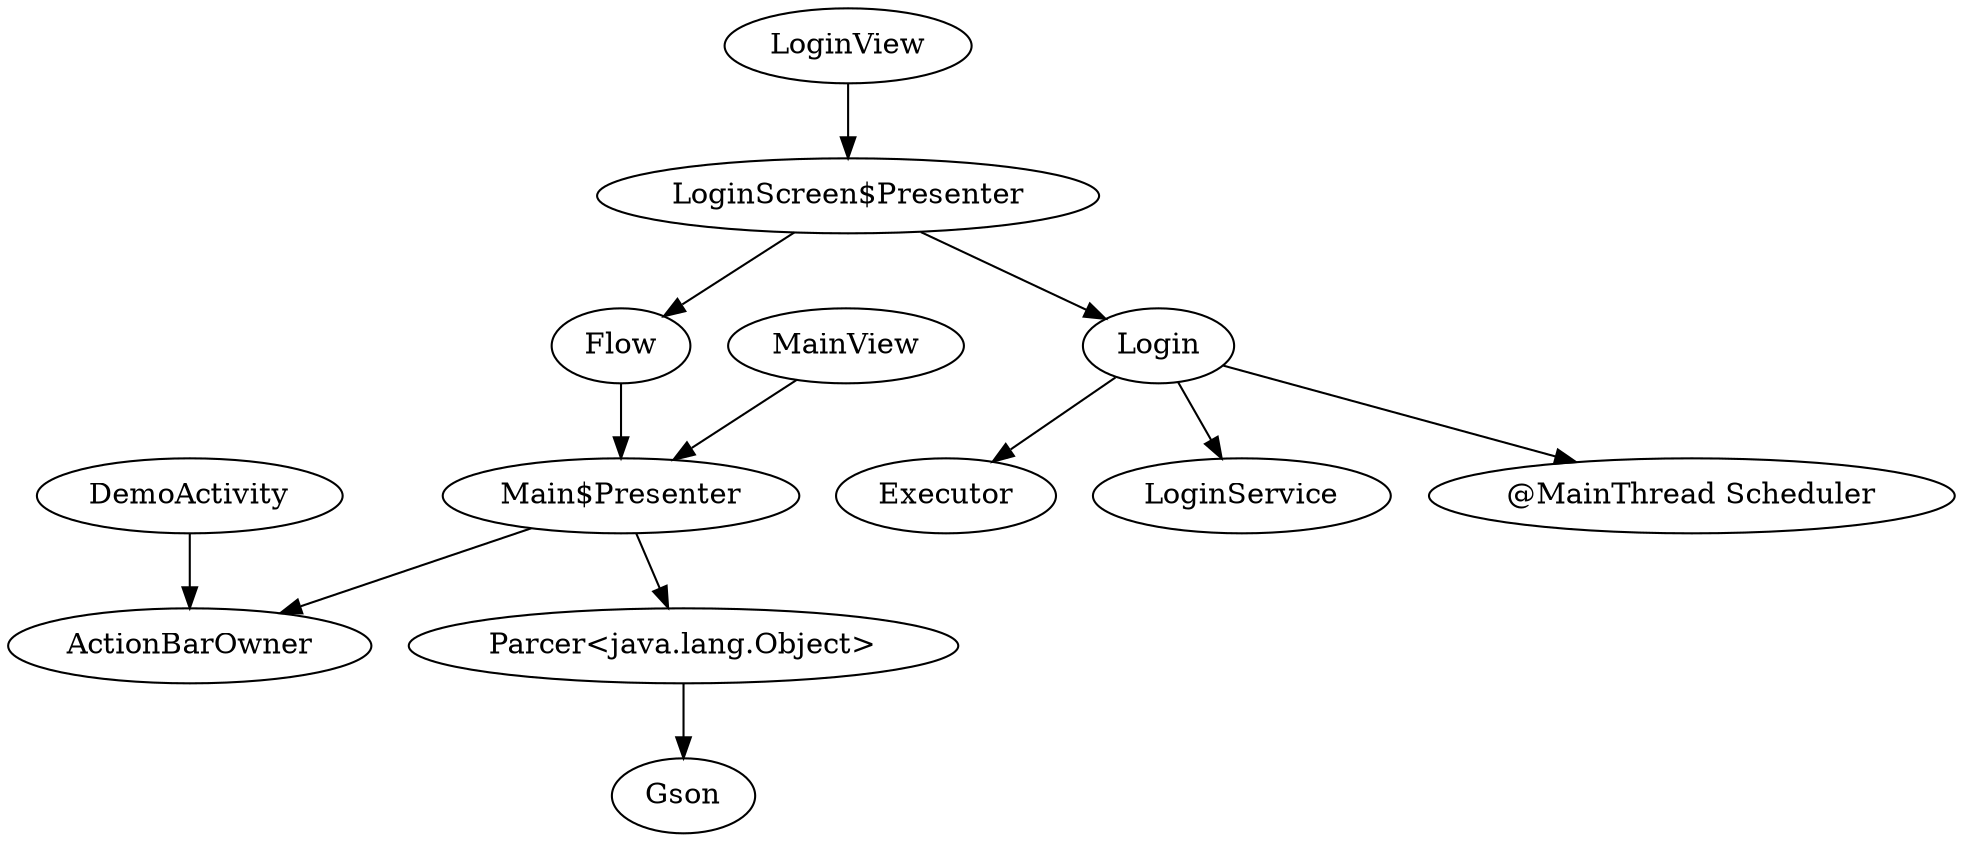 digraph G1 {
  concentrate = true;
  DemoActivity -> ActionBarOwner;
  n2 [label="Main$Presenter"];
  Flow -> n2;
  Login -> Executor;
  Login -> LoginService;
  n3 [label="@MainThread Scheduler"];
  Login -> n3;
  n4 [label="LoginScreen$Presenter"];
  n4 -> Flow;
  n4 -> Login;
  LoginView -> n4;
  n2 -> ActionBarOwner;
  n5 [label="Parcer<java.lang.Object>"];
  n2 -> n5;
  MainView -> n2;
  n5 -> Gson;
}
